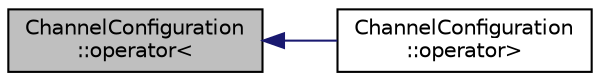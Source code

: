digraph "ChannelConfiguration::operator&lt;"
{
  edge [fontname="Helvetica",fontsize="10",labelfontname="Helvetica",labelfontsize="10"];
  node [fontname="Helvetica",fontsize="10",shape=record];
  rankdir="LR";
  Node1 [label="ChannelConfiguration\l::operator\<",height=0.2,width=0.4,color="black", fillcolor="grey75", style="filled", fontcolor="black"];
  Node1 -> Node2 [dir="back",color="midnightblue",fontsize="10",style="solid",fontname="Helvetica"];
  Node2 [label="ChannelConfiguration\l::operator\>",height=0.2,width=0.4,color="black", fillcolor="white", style="filled",URL="$d6/d20/class_channel_configuration.html#a64f7c22fa0b314c4b403e8c9cd2d490e"];
}

